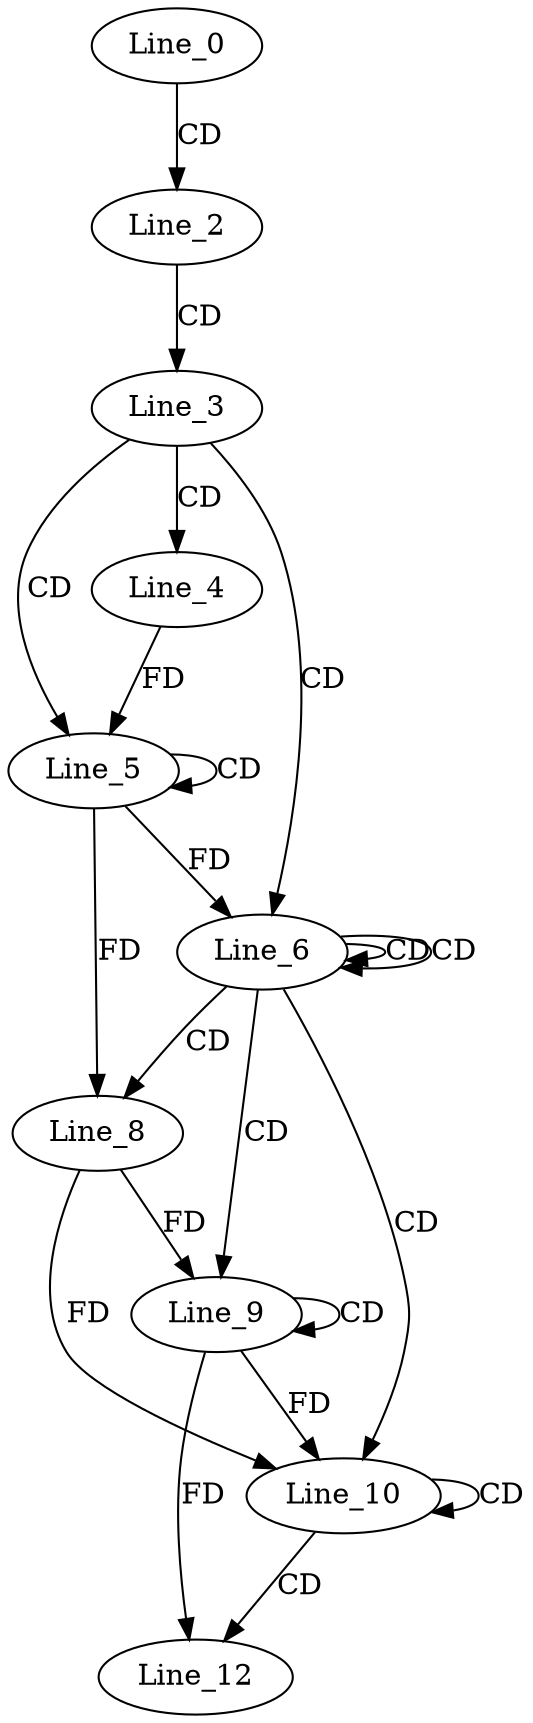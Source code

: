 digraph G {
  Line_0;
  Line_2;
  Line_3;
  Line_4;
  Line_4;
  Line_5;
  Line_5;
  Line_5;
  Line_6;
  Line_6;
  Line_8;
  Line_8;
  Line_9;
  Line_9;
  Line_10;
  Line_10;
  Line_10;
  Line_10;
  Line_12;
  Line_0 -> Line_2 [ label="CD" ];
  Line_2 -> Line_3 [ label="CD" ];
  Line_3 -> Line_4 [ label="CD" ];
  Line_3 -> Line_5 [ label="CD" ];
  Line_5 -> Line_5 [ label="CD" ];
  Line_4 -> Line_5 [ label="FD" ];
  Line_3 -> Line_6 [ label="CD" ];
  Line_6 -> Line_6 [ label="CD" ];
  Line_6 -> Line_6 [ label="CD" ];
  Line_5 -> Line_6 [ label="FD" ];
  Line_6 -> Line_8 [ label="CD" ];
  Line_5 -> Line_8 [ label="FD" ];
  Line_6 -> Line_9 [ label="CD" ];
  Line_9 -> Line_9 [ label="CD" ];
  Line_8 -> Line_9 [ label="FD" ];
  Line_6 -> Line_10 [ label="CD" ];
  Line_9 -> Line_10 [ label="FD" ];
  Line_10 -> Line_10 [ label="CD" ];
  Line_8 -> Line_10 [ label="FD" ];
  Line_10 -> Line_12 [ label="CD" ];
  Line_9 -> Line_12 [ label="FD" ];
}

